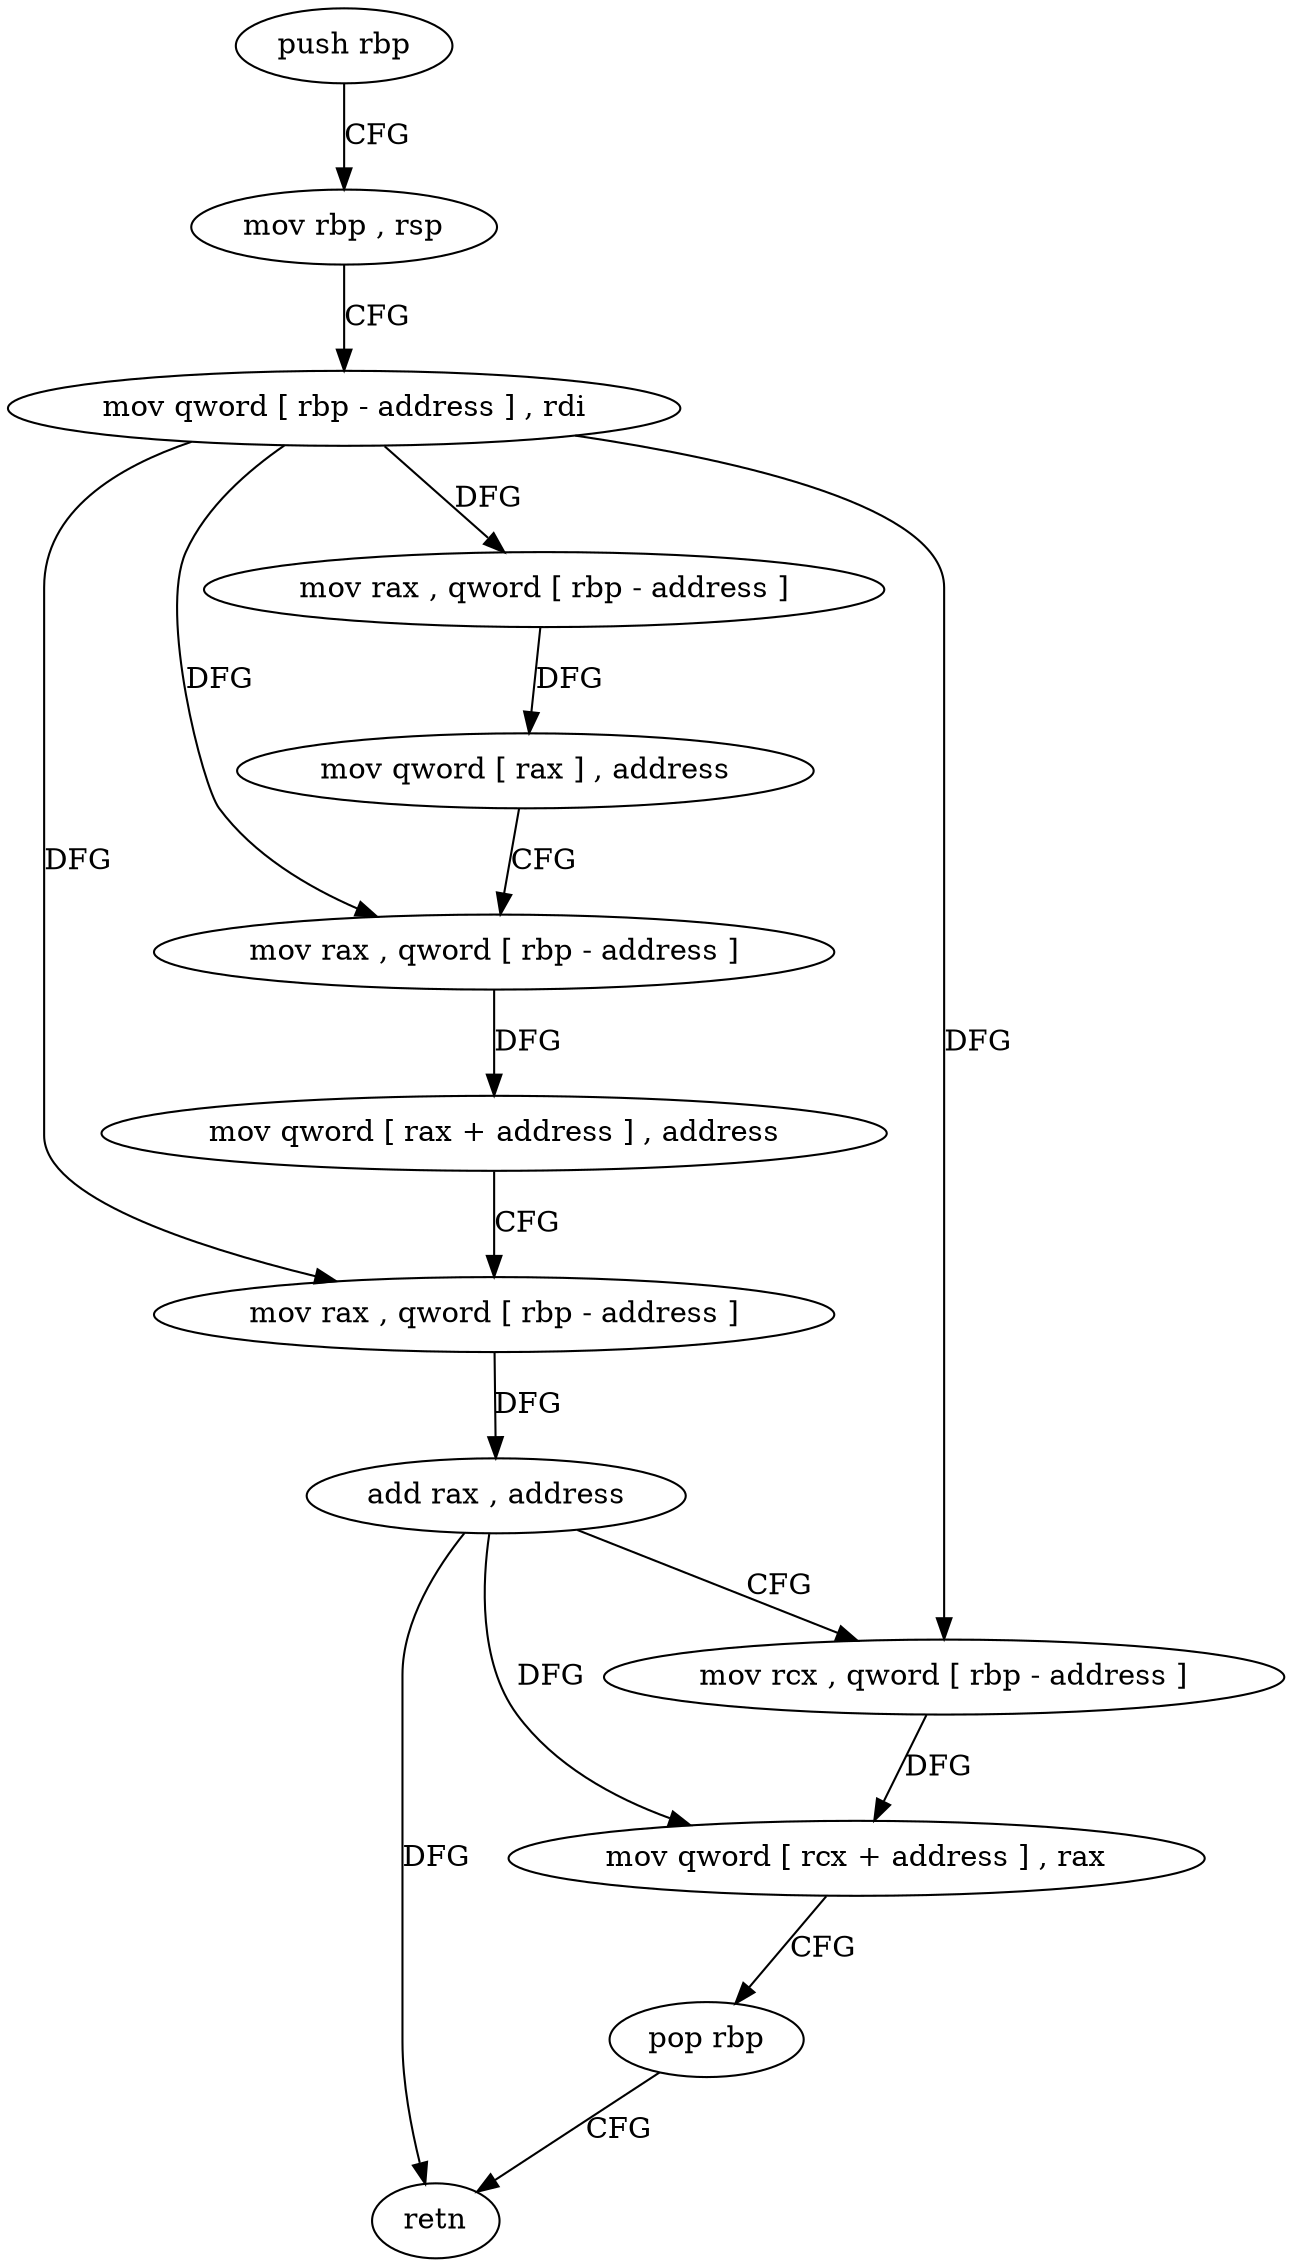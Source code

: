 digraph "func" {
"4321104" [label = "push rbp" ]
"4321105" [label = "mov rbp , rsp" ]
"4321108" [label = "mov qword [ rbp - address ] , rdi" ]
"4321112" [label = "mov rax , qword [ rbp - address ]" ]
"4321116" [label = "mov qword [ rax ] , address" ]
"4321123" [label = "mov rax , qword [ rbp - address ]" ]
"4321127" [label = "mov qword [ rax + address ] , address" ]
"4321135" [label = "mov rax , qword [ rbp - address ]" ]
"4321139" [label = "add rax , address" ]
"4321145" [label = "mov rcx , qword [ rbp - address ]" ]
"4321149" [label = "mov qword [ rcx + address ] , rax" ]
"4321153" [label = "pop rbp" ]
"4321154" [label = "retn" ]
"4321104" -> "4321105" [ label = "CFG" ]
"4321105" -> "4321108" [ label = "CFG" ]
"4321108" -> "4321112" [ label = "DFG" ]
"4321108" -> "4321123" [ label = "DFG" ]
"4321108" -> "4321135" [ label = "DFG" ]
"4321108" -> "4321145" [ label = "DFG" ]
"4321112" -> "4321116" [ label = "DFG" ]
"4321116" -> "4321123" [ label = "CFG" ]
"4321123" -> "4321127" [ label = "DFG" ]
"4321127" -> "4321135" [ label = "CFG" ]
"4321135" -> "4321139" [ label = "DFG" ]
"4321139" -> "4321145" [ label = "CFG" ]
"4321139" -> "4321149" [ label = "DFG" ]
"4321139" -> "4321154" [ label = "DFG" ]
"4321145" -> "4321149" [ label = "DFG" ]
"4321149" -> "4321153" [ label = "CFG" ]
"4321153" -> "4321154" [ label = "CFG" ]
}
